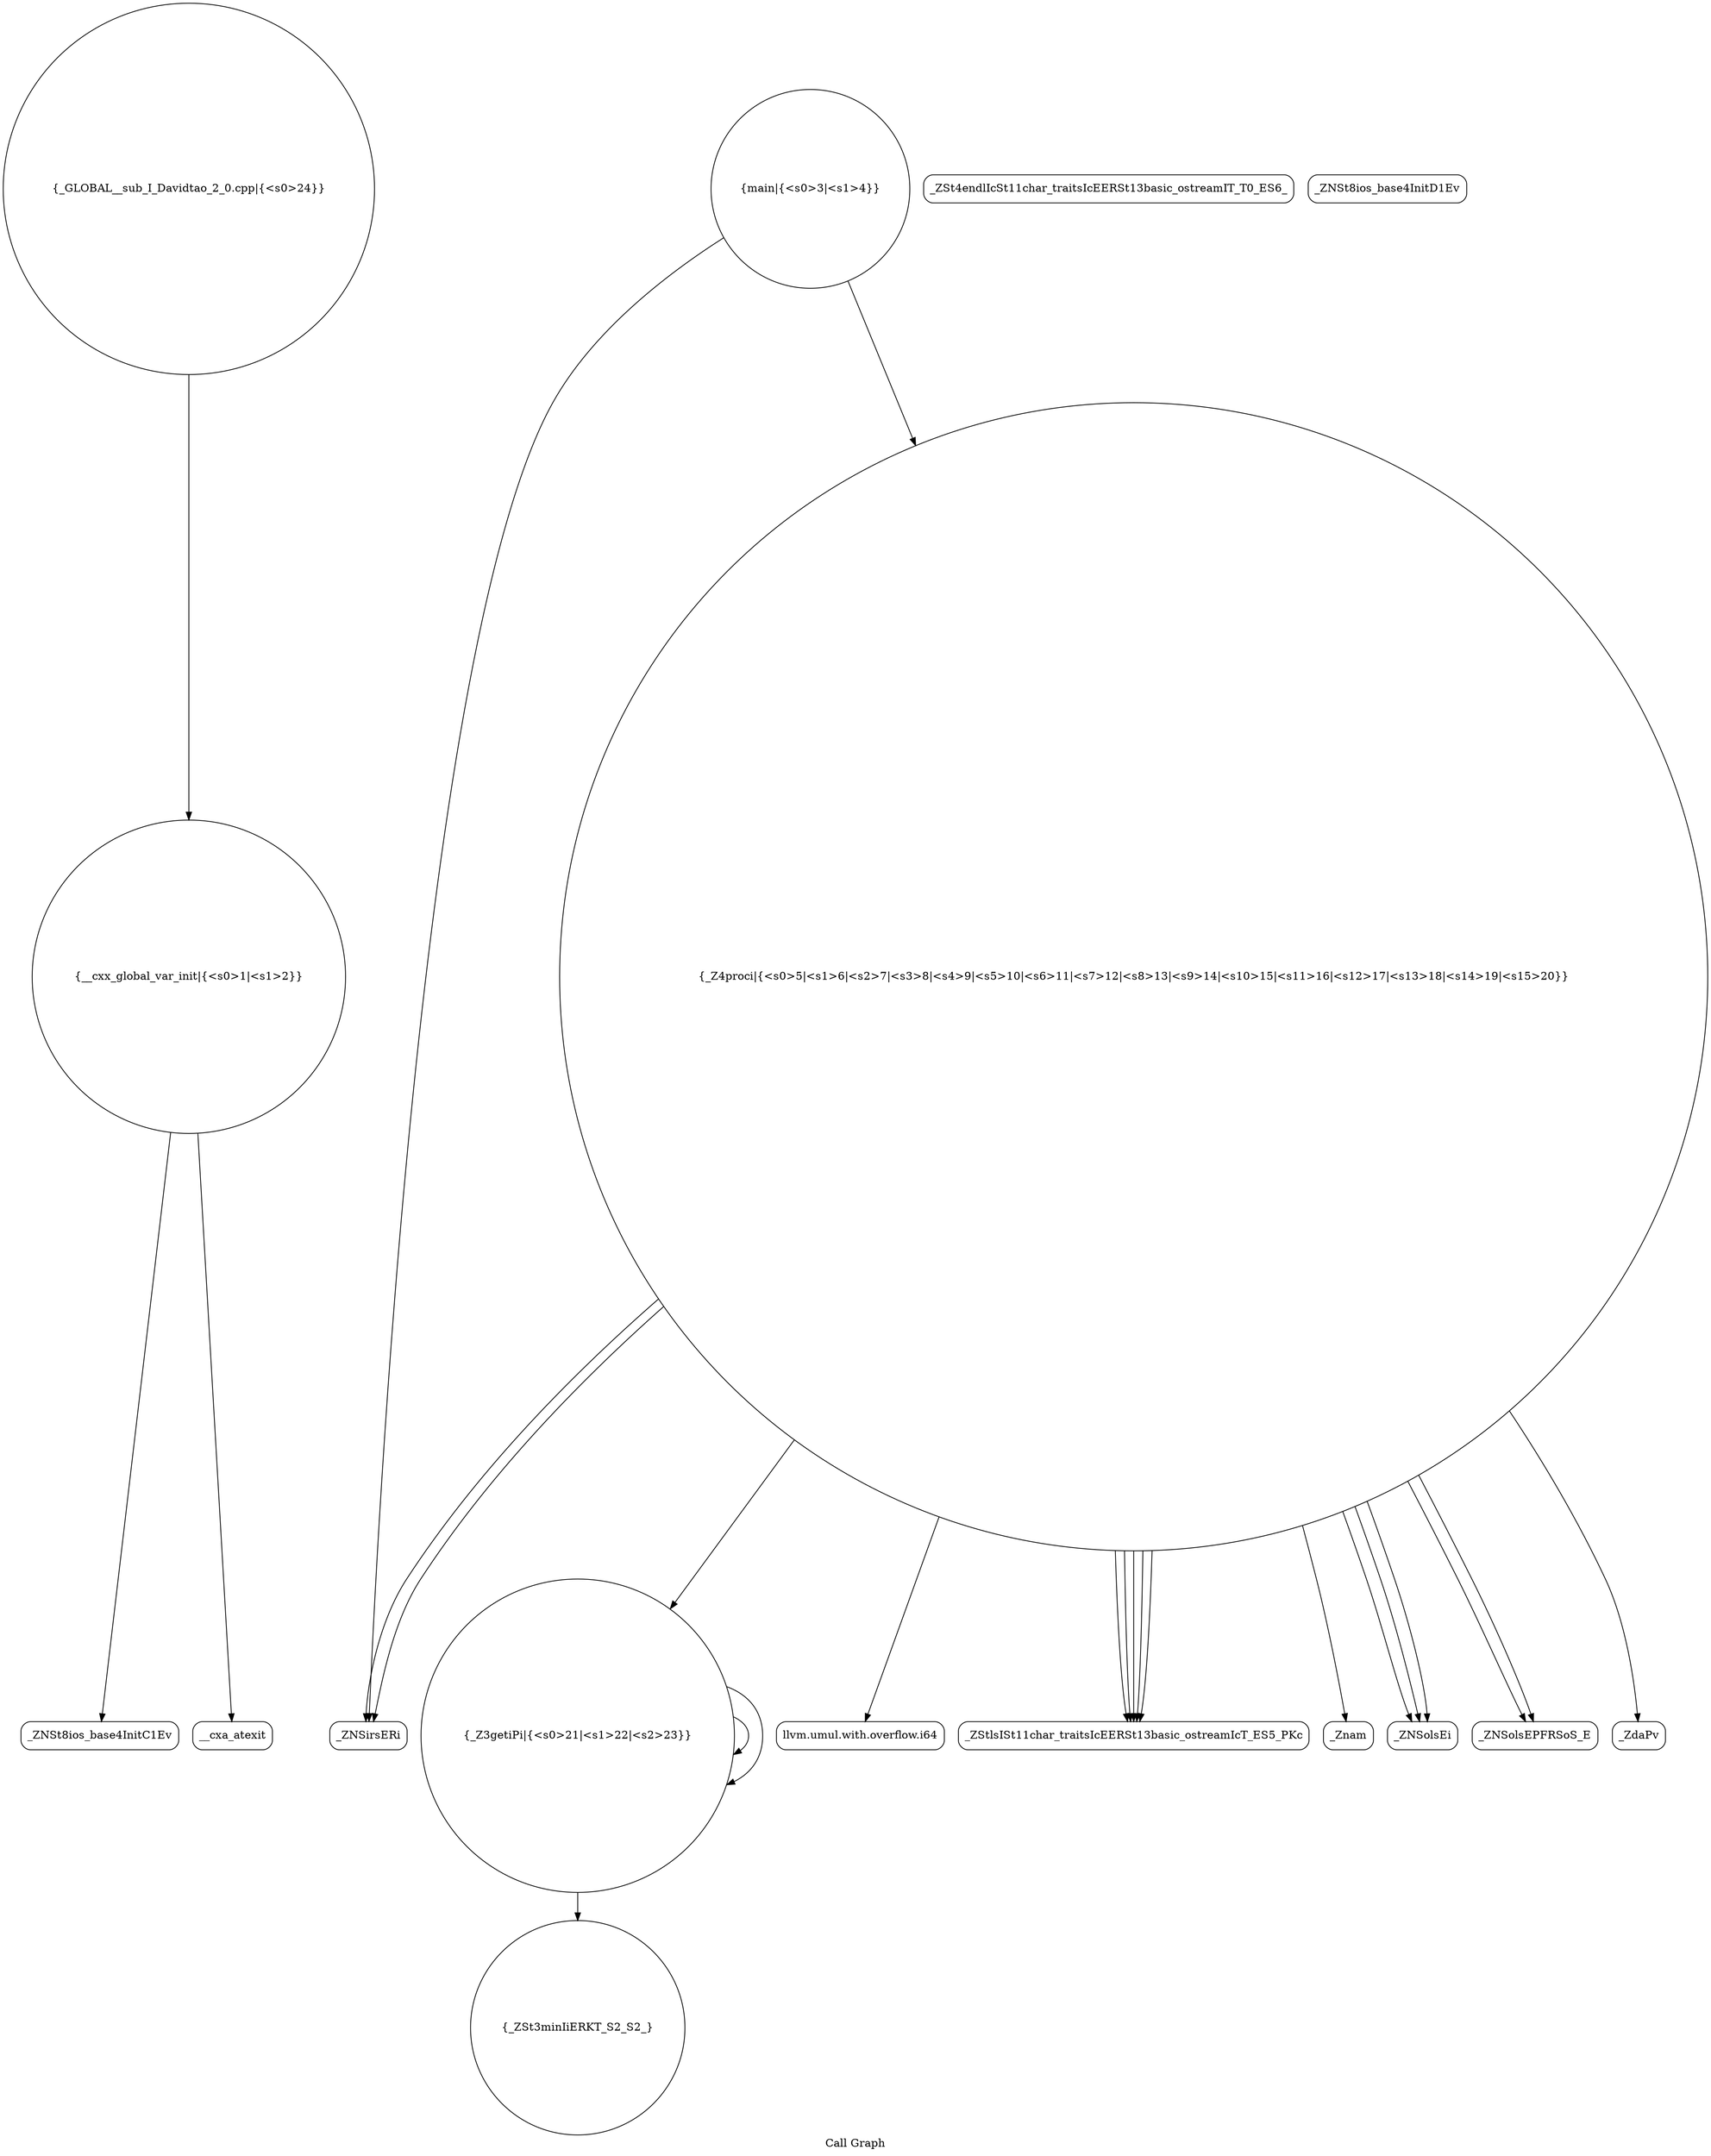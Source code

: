digraph "Call Graph" {
	label="Call Graph";

	Node0x55aeaa907470 [shape=record,shape=circle,label="{__cxx_global_var_init|{<s0>1|<s1>2}}"];
	Node0x55aeaa907470:s0 -> Node0x55aeaa952270[color=black];
	Node0x55aeaa907470:s1 -> Node0x55aeaa952370[color=black];
	Node0x55aeaa952570 [shape=record,shape=circle,label="{_Z3getiPi|{<s0>21|<s1>22|<s2>23}}"];
	Node0x55aeaa952570:s0 -> Node0x55aeaa952570[color=black];
	Node0x55aeaa952570:s1 -> Node0x55aeaa952570[color=black];
	Node0x55aeaa952570:s2 -> Node0x55aeaa9525f0[color=black];
	Node0x55aeaa9528f0 [shape=record,shape=Mrecord,label="{_ZSt4endlIcSt11char_traitsIcEERSt13basic_ostreamIT_T0_ES6_}"];
	Node0x55aeaa9522f0 [shape=record,shape=Mrecord,label="{_ZNSt8ios_base4InitD1Ev}"];
	Node0x55aeaa952670 [shape=record,shape=Mrecord,label="{llvm.umul.with.overflow.i64}"];
	Node0x55aeaa9529f0 [shape=record,shape=circle,label="{_GLOBAL__sub_I_Davidtao_2_0.cpp|{<s0>24}}"];
	Node0x55aeaa9529f0:s0 -> Node0x55aeaa907470[color=black];
	Node0x55aeaa9523f0 [shape=record,shape=circle,label="{main|{<s0>3|<s1>4}}"];
	Node0x55aeaa9523f0:s0 -> Node0x55aeaa952470[color=black];
	Node0x55aeaa9523f0:s1 -> Node0x55aeaa9524f0[color=black];
	Node0x55aeaa952770 [shape=record,shape=Mrecord,label="{_ZStlsISt11char_traitsIcEERSt13basic_ostreamIcT_ES5_PKc}"];
	Node0x55aeaa9524f0 [shape=record,shape=circle,label="{_Z4proci|{<s0>5|<s1>6|<s2>7|<s3>8|<s4>9|<s5>10|<s6>11|<s7>12|<s8>13|<s9>14|<s10>15|<s11>16|<s12>17|<s13>18|<s14>19|<s15>20}}"];
	Node0x55aeaa9524f0:s0 -> Node0x55aeaa952470[color=black];
	Node0x55aeaa9524f0:s1 -> Node0x55aeaa952470[color=black];
	Node0x55aeaa9524f0:s2 -> Node0x55aeaa952670[color=black];
	Node0x55aeaa9524f0:s3 -> Node0x55aeaa9526f0[color=black];
	Node0x55aeaa9524f0:s4 -> Node0x55aeaa952570[color=black];
	Node0x55aeaa9524f0:s5 -> Node0x55aeaa952770[color=black];
	Node0x55aeaa9524f0:s6 -> Node0x55aeaa9527f0[color=black];
	Node0x55aeaa9524f0:s7 -> Node0x55aeaa952770[color=black];
	Node0x55aeaa9524f0:s8 -> Node0x55aeaa952770[color=black];
	Node0x55aeaa9524f0:s9 -> Node0x55aeaa952870[color=black];
	Node0x55aeaa9524f0:s10 -> Node0x55aeaa952770[color=black];
	Node0x55aeaa9524f0:s11 -> Node0x55aeaa9527f0[color=black];
	Node0x55aeaa9524f0:s12 -> Node0x55aeaa952770[color=black];
	Node0x55aeaa9524f0:s13 -> Node0x55aeaa9527f0[color=black];
	Node0x55aeaa9524f0:s14 -> Node0x55aeaa952870[color=black];
	Node0x55aeaa9524f0:s15 -> Node0x55aeaa952970[color=black];
	Node0x55aeaa952870 [shape=record,shape=Mrecord,label="{_ZNSolsEPFRSoS_E}"];
	Node0x55aeaa952270 [shape=record,shape=Mrecord,label="{_ZNSt8ios_base4InitC1Ev}"];
	Node0x55aeaa9525f0 [shape=record,shape=circle,label="{_ZSt3minIiERKT_S2_S2_}"];
	Node0x55aeaa952970 [shape=record,shape=Mrecord,label="{_ZdaPv}"];
	Node0x55aeaa952370 [shape=record,shape=Mrecord,label="{__cxa_atexit}"];
	Node0x55aeaa9526f0 [shape=record,shape=Mrecord,label="{_Znam}"];
	Node0x55aeaa952470 [shape=record,shape=Mrecord,label="{_ZNSirsERi}"];
	Node0x55aeaa9527f0 [shape=record,shape=Mrecord,label="{_ZNSolsEi}"];
}
